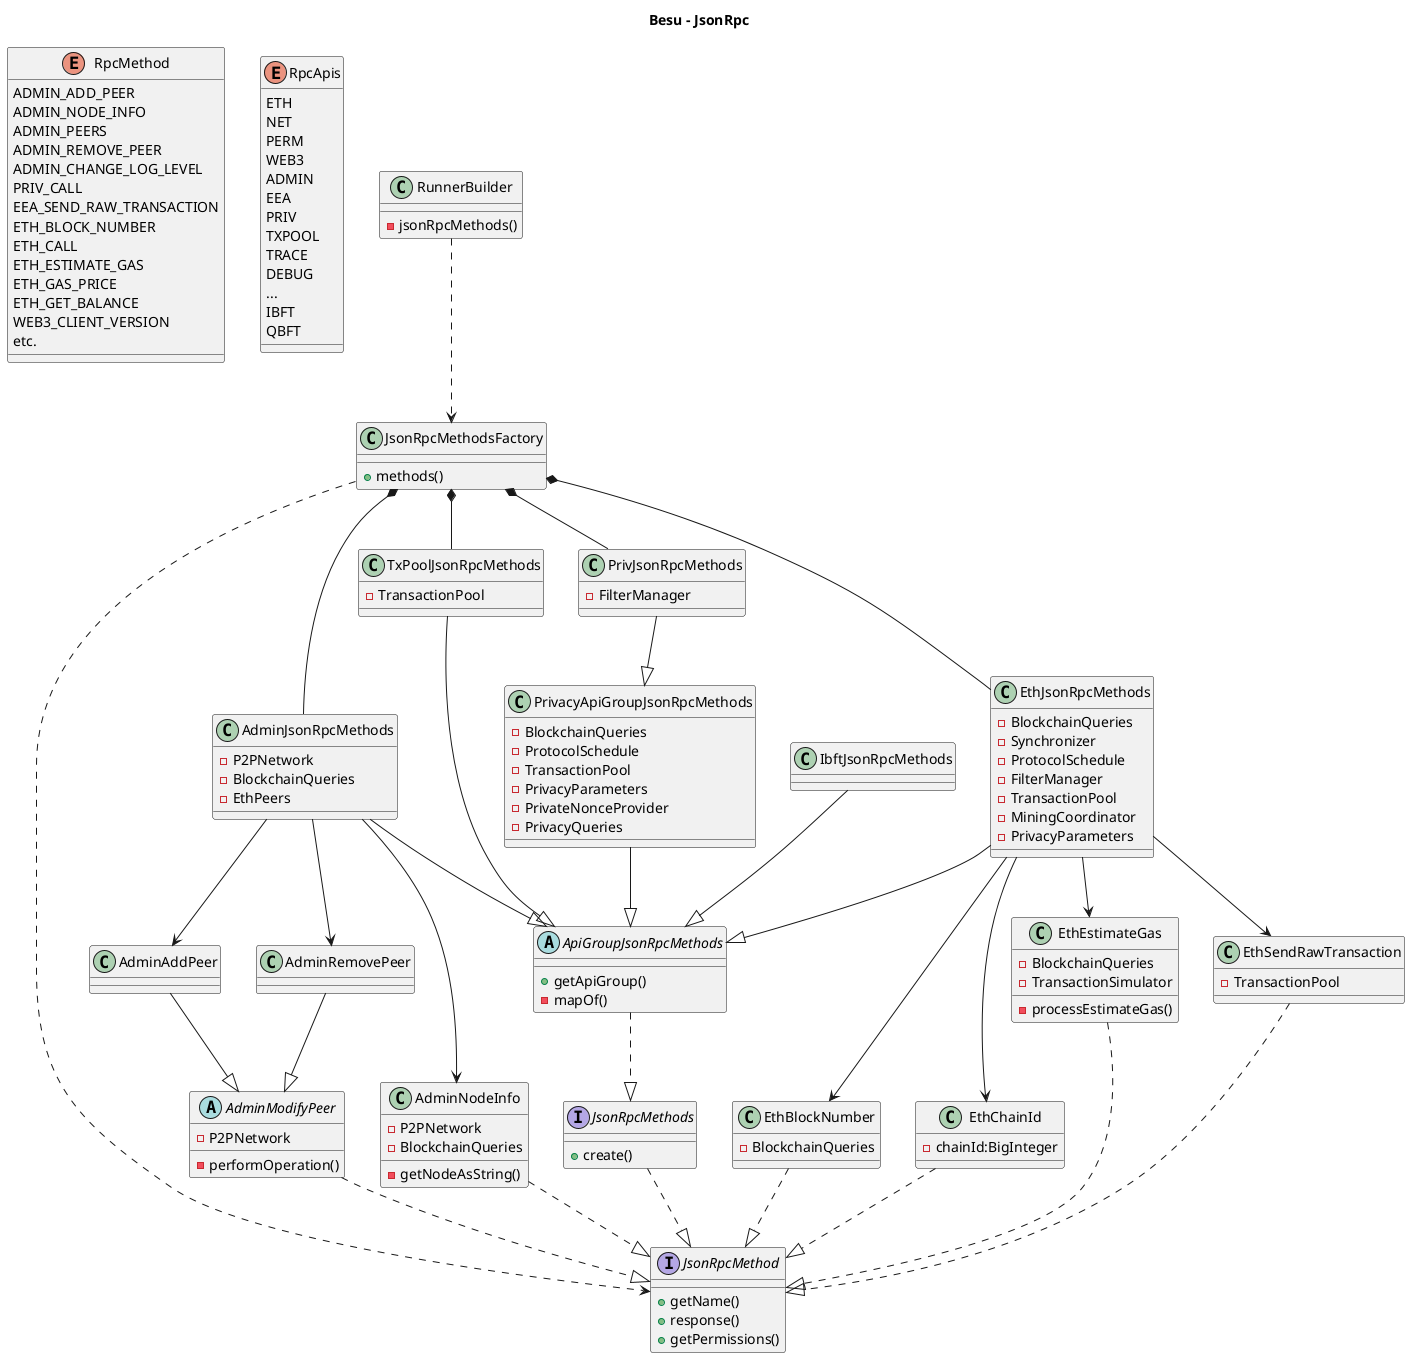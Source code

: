 @startuml

title "Besu - JsonRpc"

scale 1.0

enum RpcMethod {
  ADMIN_ADD_PEER
  ADMIN_NODE_INFO
  ADMIN_PEERS
  ADMIN_REMOVE_PEER
  ADMIN_CHANGE_LOG_LEVEL
  PRIV_CALL
  EEA_SEND_RAW_TRANSACTION
  ETH_BLOCK_NUMBER
  ETH_CALL
  ETH_ESTIMATE_GAS
  ETH_GAS_PRICE
  ETH_GET_BALANCE
  WEB3_CLIENT_VERSION
  etc.
}

enum RpcApis {
  ETH
  NET
  PERM
  WEB3
  ADMIN
  EEA
  PRIV
  TXPOOL
  TRACE
  DEBUG
  ...
  IBFT
  QBFT
}

class RunnerBuilder {
    -jsonRpcMethods()
}
RunnerBuilder ..> JsonRpcMethodsFactory


class JsonRpcMethodsFactory {
    +methods()
}
JsonRpcMethodsFactory ..> JsonRpcMethod

JsonRpcMethodsFactory *-- AdminJsonRpcMethods
JsonRpcMethodsFactory *-- EthJsonRpcMethods
JsonRpcMethodsFactory *-- TxPoolJsonRpcMethods
JsonRpcMethodsFactory *-- PrivJsonRpcMethods

interface JsonRpcMethod {
    +getName()
    +response()
    +getPermissions()
}

interface JsonRpcMethods {
    +create()
}
JsonRpcMethods ..|> JsonRpcMethod

abstract class ApiGroupJsonRpcMethods {
    +getApiGroup()
    -mapOf()
}
ApiGroupJsonRpcMethods ..|> JsonRpcMethods

class IbftJsonRpcMethods {
}
IbftJsonRpcMethods --|> ApiGroupJsonRpcMethods


class AdminJsonRpcMethods {
    -P2PNetwork
    -BlockchainQueries
    -EthPeers
}
AdminJsonRpcMethods --|> ApiGroupJsonRpcMethods
AdminJsonRpcMethods --> AdminAddPeer
AdminJsonRpcMethods --> AdminRemovePeer
AdminJsonRpcMethods --> AdminNodeInfo


class EthJsonRpcMethods {
    -BlockchainQueries
    -Synchronizer
    -ProtocolSchedule
    -FilterManager
    -TransactionPool
    -MiningCoordinator
    -PrivacyParameters
}
EthJsonRpcMethods --|> ApiGroupJsonRpcMethods
EthJsonRpcMethods --> EthBlockNumber
EthJsonRpcMethods --> EthChainId
EthJsonRpcMethods --> EthEstimateGas
EthJsonRpcMethods --> EthSendRawTransaction


class TxPoolJsonRpcMethods {
    -TransactionPool
}
TxPoolJsonRpcMethods --|> ApiGroupJsonRpcMethods


class PrivacyApiGroupJsonRpcMethods {
    -BlockchainQueries
    -ProtocolSchedule
    -TransactionPool
    -PrivacyParameters
    -PrivateNonceProvider
    -PrivacyQueries
}
PrivacyApiGroupJsonRpcMethods --|> ApiGroupJsonRpcMethods

class PrivJsonRpcMethods {
    -FilterManager
}
PrivJsonRpcMethods --|> PrivacyApiGroupJsonRpcMethods


abstract class AdminModifyPeer {
    -P2PNetwork
    -performOperation()
}
AdminModifyPeer ..|> JsonRpcMethod

class AdminAddPeer {

}
AdminAddPeer --|> AdminModifyPeer

class AdminRemovePeer {

}
AdminRemovePeer --|> AdminModifyPeer


class AdminNodeInfo {
    -P2PNetwork
    -BlockchainQueries
    -getNodeAsString()
}
AdminNodeInfo ..|> JsonRpcMethod

class EthBlockNumber {
    -BlockchainQueries
}
EthBlockNumber ..|> JsonRpcMethod

class EthChainId {
    -chainId:BigInteger
}
EthChainId ..|> JsonRpcMethod

class EthEstimateGas {
    -BlockchainQueries
    -TransactionSimulator
    -processEstimateGas()
}
EthEstimateGas ..|> JsonRpcMethod

class EthSendRawTransaction {
    -TransactionPool
}
EthSendRawTransaction ..|> JsonRpcMethod

@enduml